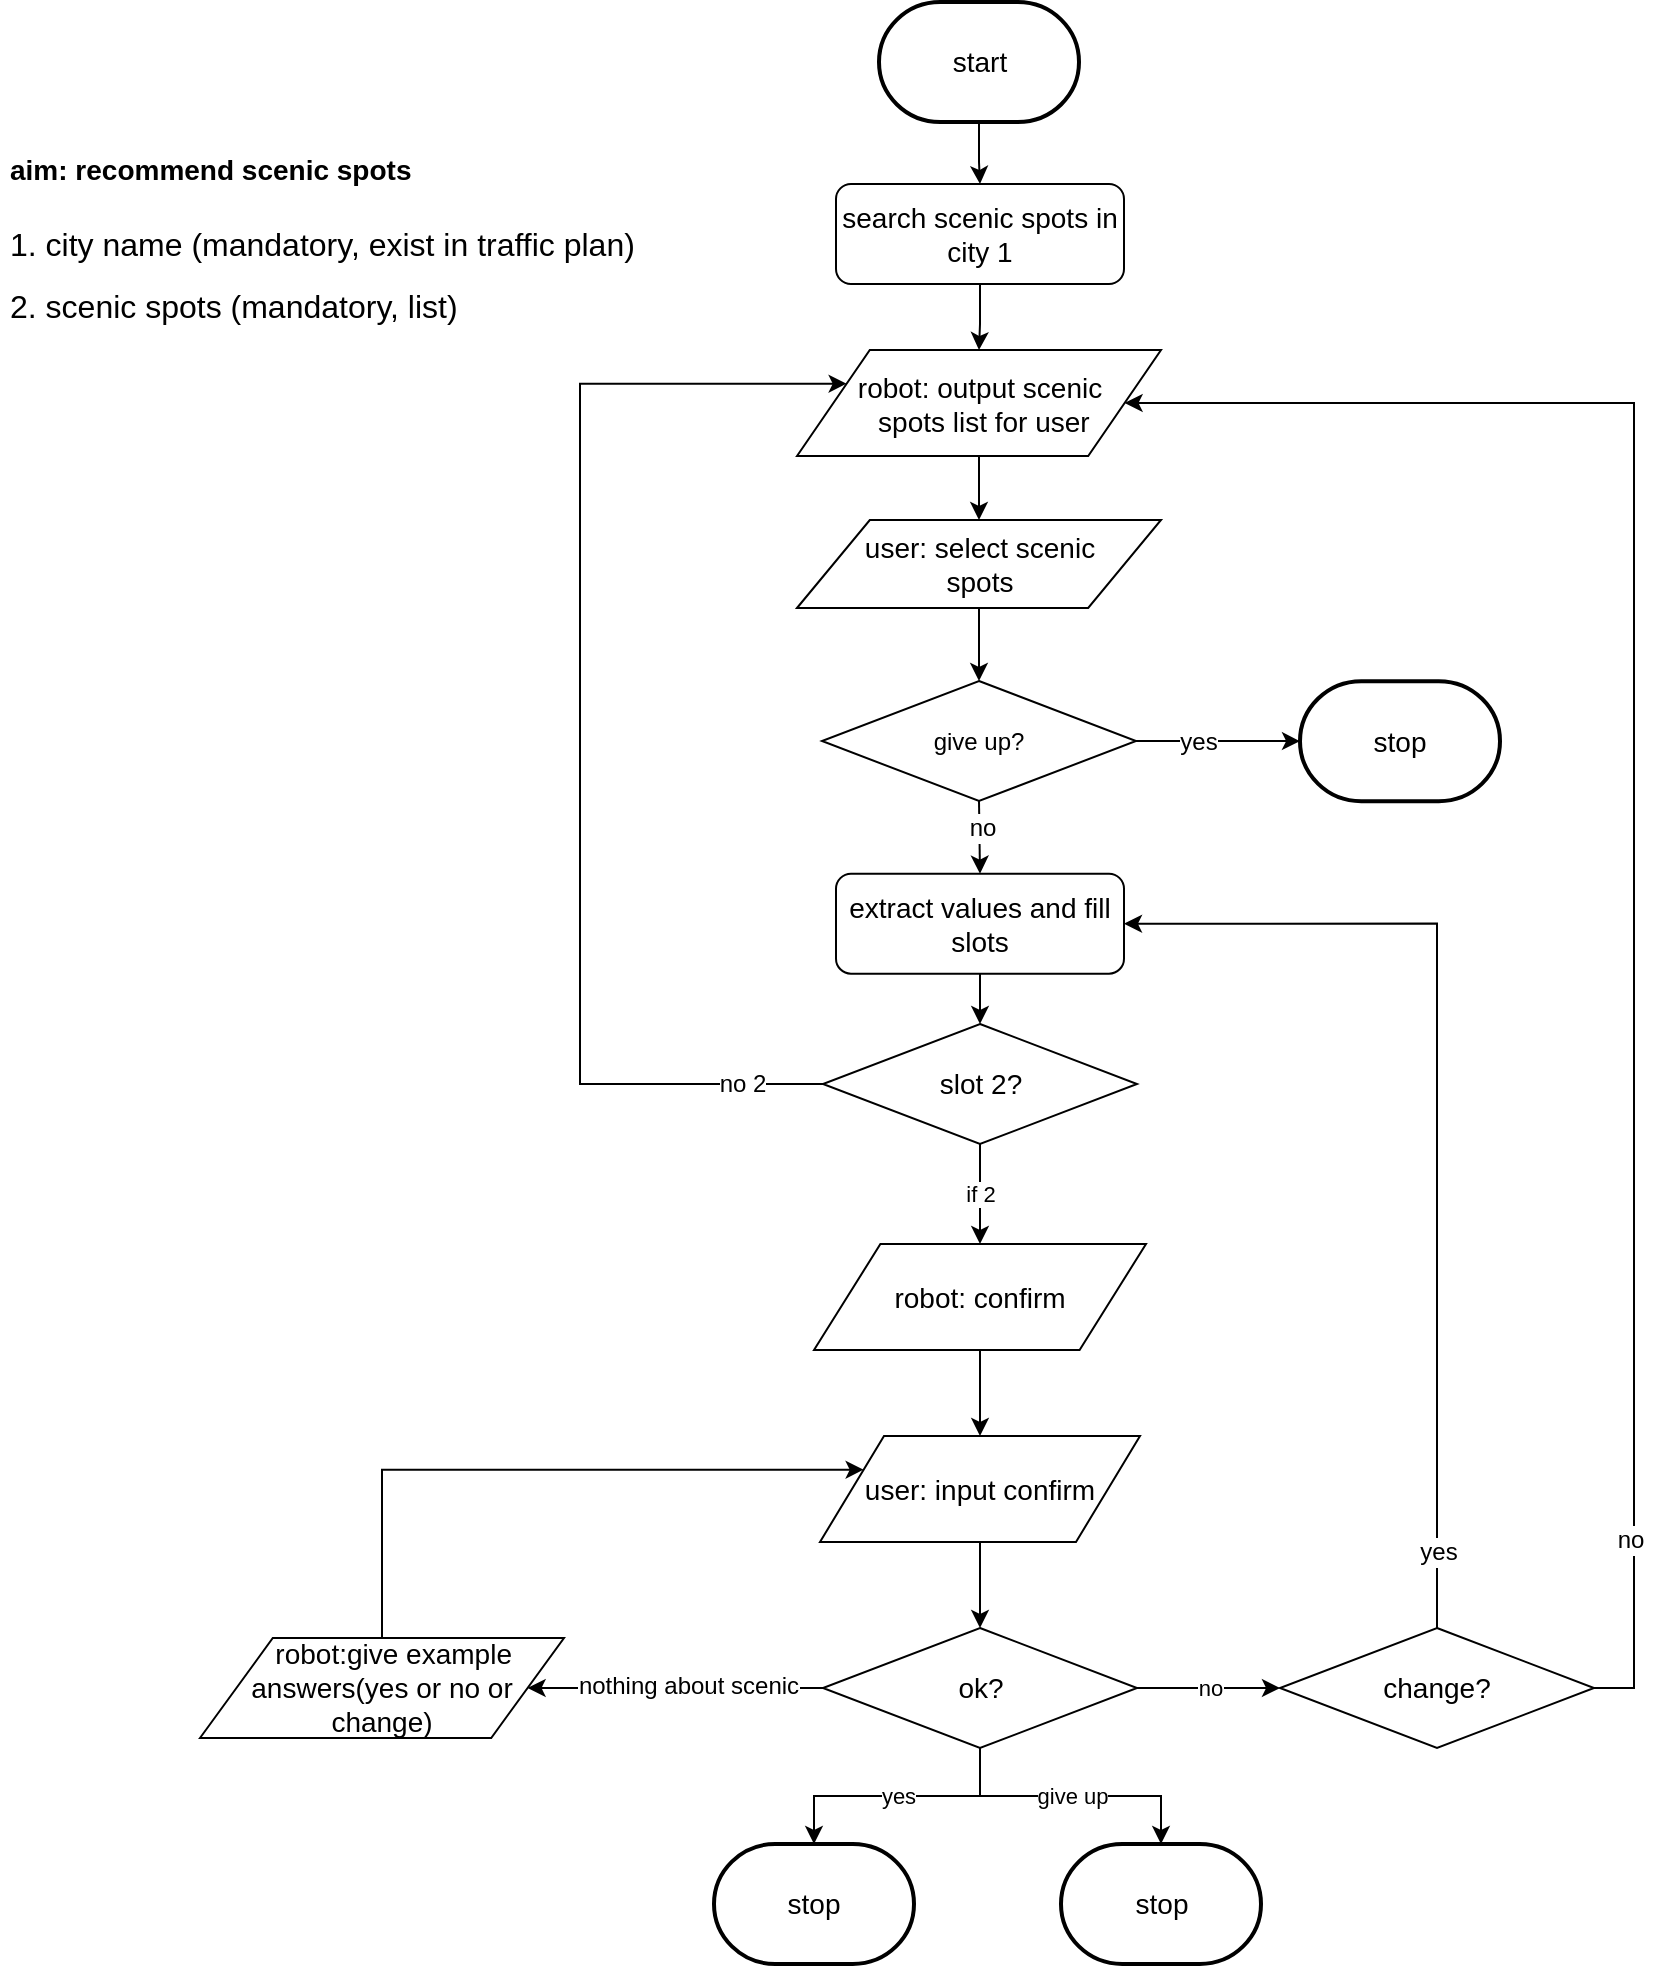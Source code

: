 <mxfile version="12.0.0" type="github" pages="1"><diagram id="Uv_IUAGfh6rt7eSbK6z7" name="Page-1"><mxGraphModel dx="1097" dy="1486" grid="1" gridSize="10" guides="1" tooltips="1" connect="1" arrows="1" fold="1" page="1" pageScale="1" pageWidth="1169" pageHeight="827" math="0" shadow="0"><root><mxCell id="0"/><mxCell id="1" parent="0"/><mxCell id="ZdLvu9rMF-e9NeADQEDv-1" value="&lt;h1&gt;&lt;font style=&quot;font-size: 14px&quot;&gt;aim:&amp;nbsp;recommend scenic spots&lt;/font&gt;&lt;/h1&gt;&lt;p&gt;&lt;font size=&quot;3&quot;&gt;1. city name (mandatory, exist in traffic plan)&lt;br&gt;&lt;/font&gt;&lt;/p&gt;&lt;p&gt;&lt;font size=&quot;3&quot;&gt;2. scenic spots (mandatory, list)&lt;/font&gt;&lt;/p&gt;" style="text;html=1;strokeColor=none;fillColor=none;spacing=5;spacingTop=-20;whiteSpace=wrap;overflow=hidden;rounded=0;" parent="1" vertex="1"><mxGeometry x="30" y="60" width="330" height="110" as="geometry"/></mxCell><mxCell id="ZdLvu9rMF-e9NeADQEDv-6" value="" style="edgeStyle=orthogonalEdgeStyle;rounded=0;orthogonalLoop=1;jettySize=auto;html=1;" parent="1" source="ZdLvu9rMF-e9NeADQEDv-2" target="ZdLvu9rMF-e9NeADQEDv-5" edge="1"><mxGeometry relative="1" as="geometry"/></mxCell><mxCell id="ZdLvu9rMF-e9NeADQEDv-2" value="&lt;span style=&quot;font-size: 14px&quot;&gt;start&lt;/span&gt;" style="strokeWidth=2;html=1;shape=mxgraph.flowchart.terminator;whiteSpace=wrap;" parent="1" vertex="1"><mxGeometry x="469.5" y="-0.981" width="100" height="60" as="geometry"/></mxCell><mxCell id="3d76lTKfxvikt1JQ4MvX-4" style="edgeStyle=orthogonalEdgeStyle;rounded=0;orthogonalLoop=1;jettySize=auto;html=1;exitX=0.5;exitY=1;exitDx=0;exitDy=0;entryX=0.5;entryY=0;entryDx=0;entryDy=0;" edge="1" parent="1" source="ZdLvu9rMF-e9NeADQEDv-3" target="3d76lTKfxvikt1JQ4MvX-1"><mxGeometry relative="1" as="geometry"/></mxCell><mxCell id="ZdLvu9rMF-e9NeADQEDv-3" value="&lt;span style=&quot;font-size: 14px&quot;&gt;user: select scenic &lt;br&gt;spots&lt;/span&gt;" style="shape=parallelogram;perimeter=parallelogramPerimeter;whiteSpace=wrap;html=1;" parent="1" vertex="1"><mxGeometry x="428.5" y="258" width="182" height="44" as="geometry"/></mxCell><mxCell id="ZdLvu9rMF-e9NeADQEDv-8" value="" style="edgeStyle=orthogonalEdgeStyle;rounded=0;orthogonalLoop=1;jettySize=auto;html=1;" parent="1" source="ZdLvu9rMF-e9NeADQEDv-5" target="ZdLvu9rMF-e9NeADQEDv-7" edge="1"><mxGeometry relative="1" as="geometry"/></mxCell><mxCell id="ZdLvu9rMF-e9NeADQEDv-5" value="&lt;span style=&quot;font-size: 14px&quot;&gt;search scenic spots in city 1&lt;/span&gt;" style="rounded=1;whiteSpace=wrap;html=1;" parent="1" vertex="1"><mxGeometry x="448" y="90" width="144" height="50" as="geometry"/></mxCell><mxCell id="3d76lTKfxvikt1JQ4MvX-3" style="edgeStyle=orthogonalEdgeStyle;rounded=0;orthogonalLoop=1;jettySize=auto;html=1;exitX=0.5;exitY=1;exitDx=0;exitDy=0;entryX=0.5;entryY=0;entryDx=0;entryDy=0;" edge="1" parent="1" source="ZdLvu9rMF-e9NeADQEDv-7" target="ZdLvu9rMF-e9NeADQEDv-3"><mxGeometry relative="1" as="geometry"/></mxCell><mxCell id="ZdLvu9rMF-e9NeADQEDv-7" value="&lt;font style=&quot;font-size: 14px&quot;&gt;robot: output scenic&lt;br&gt;&amp;nbsp;spots list for user&lt;/font&gt;" style="shape=parallelogram;perimeter=parallelogramPerimeter;whiteSpace=wrap;html=1;" parent="1" vertex="1"><mxGeometry x="428.5" y="173" width="182" height="53" as="geometry"/></mxCell><mxCell id="ZdLvu9rMF-e9NeADQEDv-18" value="" style="edgeStyle=orthogonalEdgeStyle;rounded=0;orthogonalLoop=1;jettySize=auto;html=1;" parent="1" source="ZdLvu9rMF-e9NeADQEDv-10" target="ZdLvu9rMF-e9NeADQEDv-17" edge="1"><mxGeometry relative="1" as="geometry"/></mxCell><mxCell id="ZdLvu9rMF-e9NeADQEDv-10" value="&lt;font style=&quot;font-size: 14px&quot;&gt;robot: confirm&lt;/font&gt;" style="shape=parallelogram;perimeter=parallelogramPerimeter;whiteSpace=wrap;html=1;" parent="1" vertex="1"><mxGeometry x="437" y="620" width="166" height="53" as="geometry"/></mxCell><mxCell id="ZdLvu9rMF-e9NeADQEDv-14" value="if 2" style="edgeStyle=orthogonalEdgeStyle;rounded=0;orthogonalLoop=1;jettySize=auto;html=1;" parent="1" source="ZdLvu9rMF-e9NeADQEDv-12" target="ZdLvu9rMF-e9NeADQEDv-10" edge="1"><mxGeometry relative="1" as="geometry"/></mxCell><mxCell id="ZdLvu9rMF-e9NeADQEDv-15" style="edgeStyle=orthogonalEdgeStyle;rounded=0;orthogonalLoop=1;jettySize=auto;html=1;exitX=0;exitY=0.5;exitDx=0;exitDy=0;entryX=0;entryY=0.25;entryDx=0;entryDy=0;" parent="1" source="ZdLvu9rMF-e9NeADQEDv-12" target="ZdLvu9rMF-e9NeADQEDv-7" edge="1"><mxGeometry relative="1" as="geometry"><Array as="points"><mxPoint x="320" y="540"/><mxPoint x="320" y="190"/></Array></mxGeometry></mxCell><mxCell id="ZdLvu9rMF-e9NeADQEDv-16" value="no 2" style="text;html=1;resizable=0;points=[];align=center;verticalAlign=middle;labelBackgroundColor=#ffffff;" parent="ZdLvu9rMF-e9NeADQEDv-15" vertex="1" connectable="0"><mxGeometry x="-0.865" relative="1" as="geometry"><mxPoint as="offset"/></mxGeometry></mxCell><mxCell id="ZdLvu9rMF-e9NeADQEDv-12" value="&lt;font style=&quot;font-size: 14px&quot;&gt;slot 2?&lt;br&gt;&lt;/font&gt;" style="rhombus;whiteSpace=wrap;html=1;" parent="1" vertex="1"><mxGeometry x="441.5" y="510" width="157" height="60" as="geometry"/></mxCell><mxCell id="ZdLvu9rMF-e9NeADQEDv-23" value="" style="edgeStyle=orthogonalEdgeStyle;rounded=0;orthogonalLoop=1;jettySize=auto;html=1;" parent="1" source="ZdLvu9rMF-e9NeADQEDv-17" target="ZdLvu9rMF-e9NeADQEDv-22" edge="1"><mxGeometry relative="1" as="geometry"/></mxCell><mxCell id="ZdLvu9rMF-e9NeADQEDv-17" value="&lt;span style=&quot;font-size: 14px&quot;&gt;user: input confirm&lt;/span&gt;" style="shape=parallelogram;perimeter=parallelogramPerimeter;whiteSpace=wrap;html=1;" parent="1" vertex="1"><mxGeometry x="440" y="716" width="160" height="53" as="geometry"/></mxCell><mxCell id="ZdLvu9rMF-e9NeADQEDv-25" value="yes" style="edgeStyle=orthogonalEdgeStyle;rounded=0;orthogonalLoop=1;jettySize=auto;html=1;" parent="1" source="ZdLvu9rMF-e9NeADQEDv-22" target="ZdLvu9rMF-e9NeADQEDv-24" edge="1"><mxGeometry relative="1" as="geometry"/></mxCell><mxCell id="ZdLvu9rMF-e9NeADQEDv-28" value="no" style="edgeStyle=orthogonalEdgeStyle;rounded=0;orthogonalLoop=1;jettySize=auto;html=1;" parent="1" source="ZdLvu9rMF-e9NeADQEDv-22" target="ZdLvu9rMF-e9NeADQEDv-27" edge="1"><mxGeometry relative="1" as="geometry"/></mxCell><mxCell id="3d76lTKfxvikt1JQ4MvX-12" value="give up" style="edgeStyle=orthogonalEdgeStyle;rounded=0;orthogonalLoop=1;jettySize=auto;html=1;exitX=0.5;exitY=1;exitDx=0;exitDy=0;entryX=0.5;entryY=0;entryDx=0;entryDy=0;entryPerimeter=0;" edge="1" parent="1" source="ZdLvu9rMF-e9NeADQEDv-22" target="3d76lTKfxvikt1JQ4MvX-11"><mxGeometry relative="1" as="geometry"><Array as="points"><mxPoint x="520" y="896"/><mxPoint x="611" y="896"/></Array></mxGeometry></mxCell><mxCell id="3d76lTKfxvikt1JQ4MvX-14" style="edgeStyle=orthogonalEdgeStyle;rounded=0;orthogonalLoop=1;jettySize=auto;html=1;exitX=0;exitY=0.5;exitDx=0;exitDy=0;entryX=1;entryY=0.5;entryDx=0;entryDy=0;" edge="1" parent="1" source="ZdLvu9rMF-e9NeADQEDv-22" target="3d76lTKfxvikt1JQ4MvX-13"><mxGeometry relative="1" as="geometry"/></mxCell><mxCell id="3d76lTKfxvikt1JQ4MvX-17" value="nothing about scenic" style="text;html=1;resizable=0;points=[];align=center;verticalAlign=middle;labelBackgroundColor=#ffffff;" vertex="1" connectable="0" parent="3d76lTKfxvikt1JQ4MvX-14"><mxGeometry x="-0.078" y="-1" relative="1" as="geometry"><mxPoint as="offset"/></mxGeometry></mxCell><mxCell id="ZdLvu9rMF-e9NeADQEDv-22" value="&lt;font style=&quot;font-size: 14px&quot;&gt;ok?&lt;br&gt;&lt;/font&gt;" style="rhombus;whiteSpace=wrap;html=1;" parent="1" vertex="1"><mxGeometry x="441.5" y="812" width="157" height="60" as="geometry"/></mxCell><mxCell id="ZdLvu9rMF-e9NeADQEDv-24" value="&lt;font style=&quot;font-size: 14px&quot;&gt;stop&lt;/font&gt;" style="strokeWidth=2;html=1;shape=mxgraph.flowchart.terminator;whiteSpace=wrap;" parent="1" vertex="1"><mxGeometry x="387" y="920" width="100" height="60" as="geometry"/></mxCell><mxCell id="ZdLvu9rMF-e9NeADQEDv-29" style="edgeStyle=orthogonalEdgeStyle;rounded=0;orthogonalLoop=1;jettySize=auto;html=1;exitX=0.5;exitY=0;exitDx=0;exitDy=0;entryX=1;entryY=0.5;entryDx=0;entryDy=0;" parent="1" source="ZdLvu9rMF-e9NeADQEDv-27" target="EZ8DaDbHSel93DJGd2NS-1" edge="1"><mxGeometry relative="1" as="geometry"><mxPoint x="749" y="277.037" as="targetPoint"/></mxGeometry></mxCell><mxCell id="ZdLvu9rMF-e9NeADQEDv-31" value="yes" style="text;html=1;resizable=0;points=[];align=center;verticalAlign=middle;labelBackgroundColor=#ffffff;" parent="ZdLvu9rMF-e9NeADQEDv-29" vertex="1" connectable="0"><mxGeometry x="-0.851" relative="1" as="geometry"><mxPoint as="offset"/></mxGeometry></mxCell><mxCell id="ZdLvu9rMF-e9NeADQEDv-30" style="edgeStyle=orthogonalEdgeStyle;rounded=0;orthogonalLoop=1;jettySize=auto;html=1;exitX=1;exitY=0.5;exitDx=0;exitDy=0;entryX=1;entryY=0.5;entryDx=0;entryDy=0;" parent="1" source="ZdLvu9rMF-e9NeADQEDv-27" target="ZdLvu9rMF-e9NeADQEDv-7" edge="1"><mxGeometry relative="1" as="geometry"><Array as="points"><mxPoint x="847" y="842"/><mxPoint x="847" y="199"/></Array></mxGeometry></mxCell><mxCell id="ZdLvu9rMF-e9NeADQEDv-32" value="no" style="text;html=1;resizable=0;points=[];align=center;verticalAlign=middle;labelBackgroundColor=#ffffff;" parent="ZdLvu9rMF-e9NeADQEDv-30" vertex="1" connectable="0"><mxGeometry x="-0.794" y="2" relative="1" as="geometry"><mxPoint as="offset"/></mxGeometry></mxCell><mxCell id="ZdLvu9rMF-e9NeADQEDv-27" value="&lt;font style=&quot;font-size: 14px&quot;&gt;change?&lt;br&gt;&lt;/font&gt;" style="rhombus;whiteSpace=wrap;html=1;" parent="1" vertex="1"><mxGeometry x="670" y="812" width="157" height="60" as="geometry"/></mxCell><mxCell id="EZ8DaDbHSel93DJGd2NS-3" style="edgeStyle=orthogonalEdgeStyle;rounded=0;orthogonalLoop=1;jettySize=auto;html=1;exitX=0.5;exitY=1;exitDx=0;exitDy=0;entryX=0.5;entryY=0;entryDx=0;entryDy=0;" parent="1" source="EZ8DaDbHSel93DJGd2NS-1" target="ZdLvu9rMF-e9NeADQEDv-12" edge="1"><mxGeometry relative="1" as="geometry"/></mxCell><mxCell id="EZ8DaDbHSel93DJGd2NS-1" value="&lt;font style=&quot;font-size: 14px&quot;&gt;extract values and fill slots&lt;/font&gt;" style="rounded=1;whiteSpace=wrap;html=1;" parent="1" vertex="1"><mxGeometry x="448" y="434.843" width="144" height="50" as="geometry"/></mxCell><mxCell id="3d76lTKfxvikt1JQ4MvX-7" style="edgeStyle=orthogonalEdgeStyle;rounded=0;orthogonalLoop=1;jettySize=auto;html=1;exitX=1;exitY=0.5;exitDx=0;exitDy=0;entryX=0;entryY=0.5;entryDx=0;entryDy=0;entryPerimeter=0;" edge="1" parent="1" source="3d76lTKfxvikt1JQ4MvX-1" target="3d76lTKfxvikt1JQ4MvX-6"><mxGeometry relative="1" as="geometry"/></mxCell><mxCell id="3d76lTKfxvikt1JQ4MvX-9" value="yes" style="text;html=1;resizable=0;points=[];align=center;verticalAlign=middle;labelBackgroundColor=#ffffff;" vertex="1" connectable="0" parent="3d76lTKfxvikt1JQ4MvX-7"><mxGeometry x="-0.241" relative="1" as="geometry"><mxPoint as="offset"/></mxGeometry></mxCell><mxCell id="3d76lTKfxvikt1JQ4MvX-8" style="edgeStyle=orthogonalEdgeStyle;rounded=0;orthogonalLoop=1;jettySize=auto;html=1;exitX=0.5;exitY=1;exitDx=0;exitDy=0;entryX=0.5;entryY=0;entryDx=0;entryDy=0;" edge="1" parent="1" source="3d76lTKfxvikt1JQ4MvX-1" target="EZ8DaDbHSel93DJGd2NS-1"><mxGeometry relative="1" as="geometry"/></mxCell><mxCell id="3d76lTKfxvikt1JQ4MvX-10" value="no" style="text;html=1;resizable=0;points=[];align=center;verticalAlign=middle;labelBackgroundColor=#ffffff;" vertex="1" connectable="0" parent="3d76lTKfxvikt1JQ4MvX-8"><mxGeometry x="-0.241" y="1" relative="1" as="geometry"><mxPoint as="offset"/></mxGeometry></mxCell><mxCell id="3d76lTKfxvikt1JQ4MvX-1" value="give up?" style="rhombus;whiteSpace=wrap;html=1;" vertex="1" parent="1"><mxGeometry x="441" y="338.5" width="157" height="60" as="geometry"/></mxCell><mxCell id="3d76lTKfxvikt1JQ4MvX-6" value="&lt;font style=&quot;font-size: 14px&quot;&gt;stop&lt;/font&gt;" style="strokeWidth=2;html=1;shape=mxgraph.flowchart.terminator;whiteSpace=wrap;" vertex="1" parent="1"><mxGeometry x="680" y="338.569" width="100" height="60" as="geometry"/></mxCell><mxCell id="3d76lTKfxvikt1JQ4MvX-11" value="&lt;font style=&quot;font-size: 14px&quot;&gt;stop&lt;/font&gt;" style="strokeWidth=2;html=1;shape=mxgraph.flowchart.terminator;whiteSpace=wrap;" vertex="1" parent="1"><mxGeometry x="560.5" y="920" width="100" height="60" as="geometry"/></mxCell><mxCell id="3d76lTKfxvikt1JQ4MvX-15" style="edgeStyle=orthogonalEdgeStyle;rounded=0;orthogonalLoop=1;jettySize=auto;html=1;exitX=0.5;exitY=0;exitDx=0;exitDy=0;entryX=0;entryY=0.25;entryDx=0;entryDy=0;" edge="1" parent="1" source="3d76lTKfxvikt1JQ4MvX-13" target="ZdLvu9rMF-e9NeADQEDv-17"><mxGeometry relative="1" as="geometry"><Array as="points"><mxPoint x="221" y="733"/></Array></mxGeometry></mxCell><mxCell id="3d76lTKfxvikt1JQ4MvX-13" value="&lt;span style=&quot;font-size: 14px&quot;&gt;&amp;nbsp; &amp;nbsp;robot:give example answers(yes or no or change)&lt;/span&gt;" style="shape=parallelogram;perimeter=parallelogramPerimeter;whiteSpace=wrap;html=1;" vertex="1" parent="1"><mxGeometry x="130" y="817" width="182" height="50" as="geometry"/></mxCell></root></mxGraphModel></diagram></mxfile>